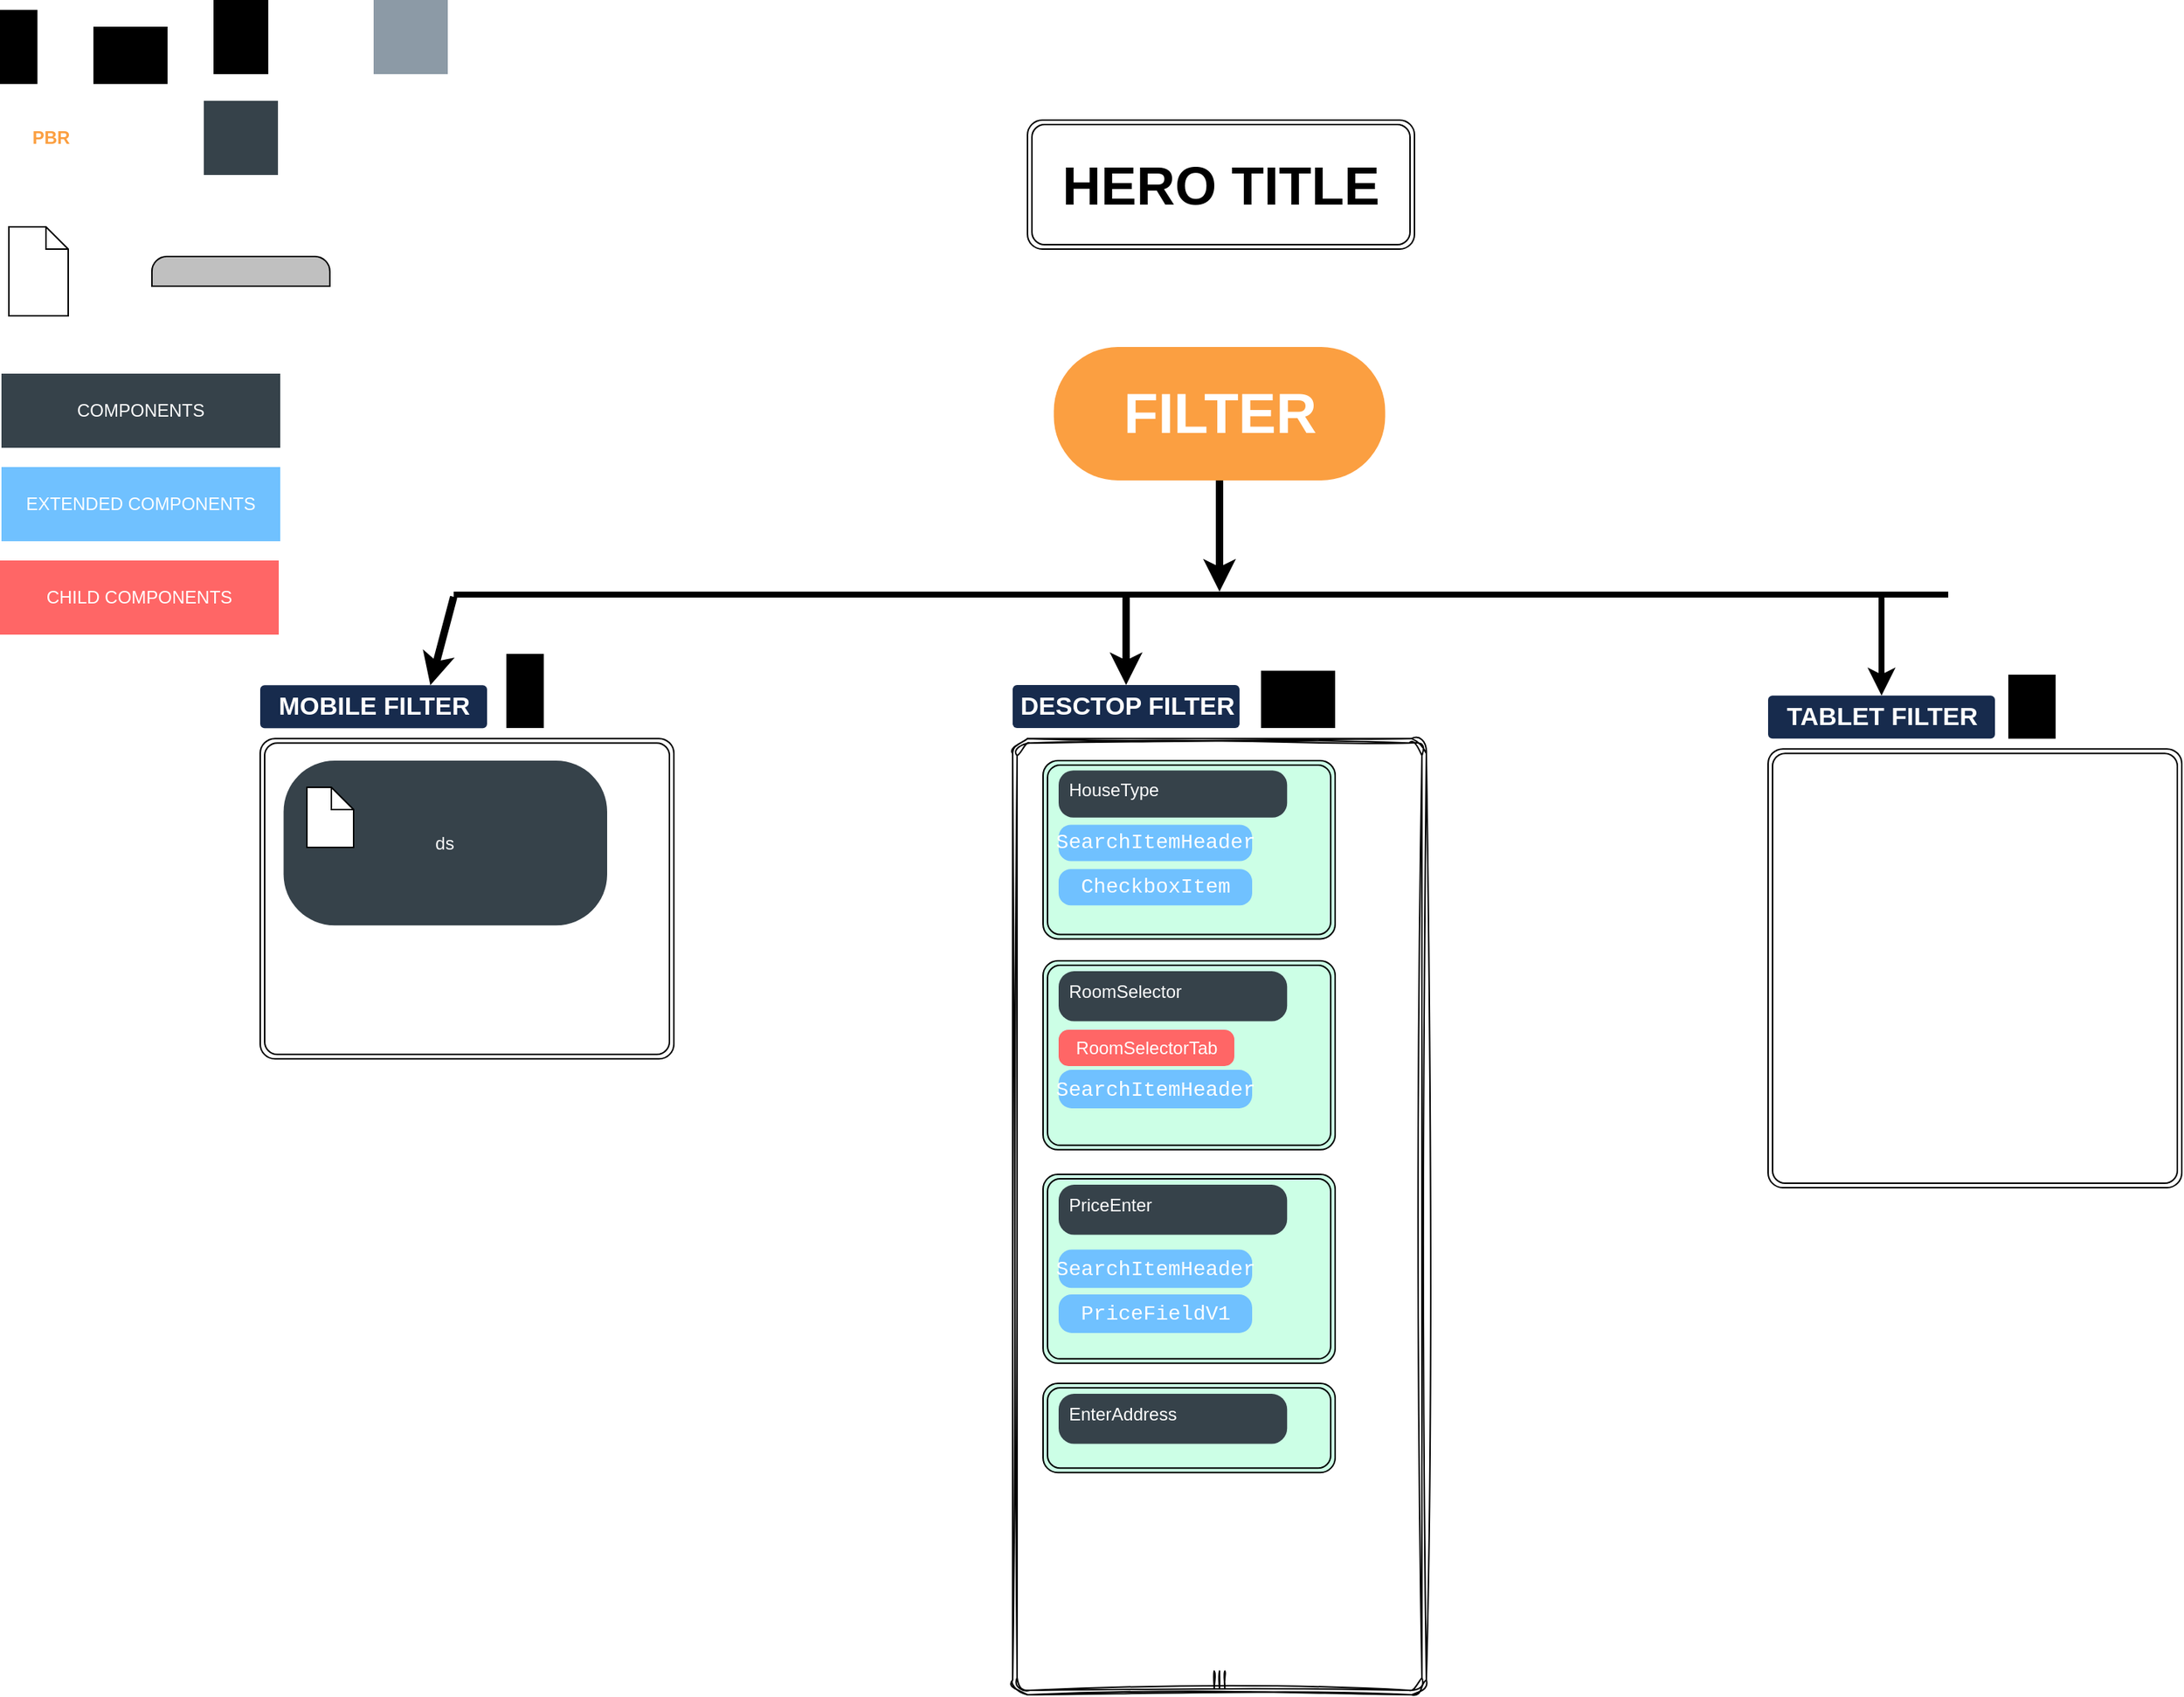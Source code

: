 <mxfile>
    <diagram id="6qazkZh8FBCU-vH0lMNc" name="Page-1">
        <mxGraphModel dx="421" dy="232" grid="1" gridSize="9" guides="1" tooltips="1" connect="1" arrows="1" fold="1" page="1" pageScale="1" pageWidth="1654" pageHeight="2336" math="0" shadow="0">
            <root>
                <mxCell id="0"/>
                <mxCell id="1" parent="0"/>
                <mxCell id="14" value="" style="sketch=0;verticalLabelPosition=bottom;sketch=0;aspect=fixed;html=1;verticalAlign=top;strokeColor=none;fillColor=#000000;align=center;outlineConnect=0;pointerEvents=1;shape=mxgraph.citrix2.desktop;" vertex="1" parent="1">
                    <mxGeometry x="99" y="126" width="50" height="38.66" as="geometry"/>
                </mxCell>
                <mxCell id="15" value="" style="sketch=0;verticalLabelPosition=bottom;sketch=0;aspect=fixed;html=1;verticalAlign=top;strokeColor=none;fillColor=#000000;align=center;outlineConnect=0;pointerEvents=1;shape=mxgraph.citrix2.mobile;" vertex="1" parent="1">
                    <mxGeometry x="36" y="114.66" width="25.255" height="50" as="geometry"/>
                </mxCell>
                <mxCell id="33" value="" style="points=[[0.25,0,0],[0.5,0,0],[0.75,0,0],[1,0.25,0],[1,0.5,0],[1,0.75,0],[0.75,1,0],[0.5,1,0],[0.25,1,0],[0,0.75,0],[0,0.5,0],[0,0.25,0]];shape=mxgraph.bpmn.task;whiteSpace=wrap;rectStyle=rounded;size=10;html=1;container=1;expand=1;collapsible=0;taskMarker=abstract;bpmnShapeType=transaction;movable=0;recursiveResize=0;" vertex="1" parent="1">
                    <mxGeometry x="1228.5" y="613.1" width="279" height="295.9" as="geometry"/>
                </mxCell>
                <mxCell id="16" value="" style="sketch=0;verticalLabelPosition=bottom;sketch=0;aspect=fixed;html=1;verticalAlign=top;strokeColor=none;fillColor=#000000;align=center;outlineConnect=0;pointerEvents=1;shape=mxgraph.citrix2.tablet;" vertex="1" parent="1">
                    <mxGeometry x="180" y="108" width="36.925" height="50" as="geometry"/>
                </mxCell>
                <mxCell id="62" value="&lt;span style=&quot;font-size: 17px;&quot;&gt;&lt;b&gt;&lt;font style=&quot;color: rgb(255, 255, 255);&quot;&gt;MOBILE FILTER&lt;/font&gt;&lt;/b&gt;&lt;/span&gt;" style="rounded=1;arcSize=10;fillColor=#172B4D;strokeColor=none;html=1;fontSize=11;align=center;fontColor=#ffffff;fontStyle=0;fontSize=11;sketch=0;" vertex="1" parent="1">
                    <mxGeometry x="211.5" y="570.1" width="153" height="29" as="geometry"/>
                </mxCell>
                <mxCell id="63" value="&lt;span style=&quot;font-size: 17px;&quot;&gt;&lt;b&gt;&lt;font style=&quot;color: rgb(255, 255, 255);&quot;&gt;DESCTOP FILTER&lt;/font&gt;&lt;/b&gt;&lt;/span&gt;" style="rounded=1;arcSize=10;fillColor=#172B4D;strokeColor=none;html=1;fontSize=11;align=center;fontColor=#ffffff;fontStyle=0;fontSize=11;sketch=0;" vertex="1" parent="1">
                    <mxGeometry x="719" y="570" width="153" height="29" as="geometry"/>
                </mxCell>
                <mxCell id="64" value="&lt;span style=&quot;font-size: 17px;&quot;&gt;&lt;b&gt;&lt;font style=&quot;color: rgb(255, 255, 255);&quot;&gt;TABLET FILTER&lt;/font&gt;&lt;/b&gt;&lt;/span&gt;" style="rounded=1;arcSize=10;fillColor=#172B4D;strokeColor=none;html=1;fontSize=11;align=center;fontColor=#ffffff;fontStyle=0;fontSize=11;sketch=0;" vertex="1" parent="1">
                    <mxGeometry x="1228.5" y="577.1" width="153" height="29" as="geometry"/>
                </mxCell>
                <mxCell id="17" value="" style="fillColor=#36424A;strokeColor=none;whiteSpace=wrap;html=1;" vertex="1" parent="1">
                    <mxGeometry x="173.46" y="176" width="50" height="50" as="geometry"/>
                </mxCell>
                <mxCell id="18" value="" style="fillColor=#8C9AA6;strokeColor=none;whiteSpace=wrap;html=1;" vertex="1" parent="1">
                    <mxGeometry x="288" y="108" width="50" height="50" as="geometry"/>
                </mxCell>
                <mxCell id="84" style="edgeStyle=none;html=1;strokeWidth=5;" edge="1" parent="1" source="19" target="78">
                    <mxGeometry relative="1" as="geometry"/>
                </mxCell>
                <mxCell id="19" value="&lt;font style=&quot;font-size: 38px;&quot;&gt;&lt;b style=&quot;&quot;&gt;FILTER&lt;/b&gt;&lt;/font&gt;" style="rounded=1;whiteSpace=wrap;html=1;fillColor=#FB9F41;strokeColor=none;fontColor=#FFFFFF;whiteSpace=wrap;arcSize=48;" vertex="1" parent="1">
                    <mxGeometry x="746.75" y="342" width="223.5" height="90" as="geometry"/>
                </mxCell>
                <mxCell id="20" value="PBR" style="text;verticalAlign=middle;align=center;fontColor=#FB9F41;fontStyle=1;html=1;whiteSpace=wrap;" vertex="1" parent="1">
                    <mxGeometry x="42" y="189" width="57" height="24" as="geometry"/>
                </mxCell>
                <mxCell id="28" value="" style="shape=mxgraph.bpmn.data;labelPosition=center;verticalLabelPosition=bottom;align=center;verticalAlign=top;size=15;html=1;" vertex="1" parent="1">
                    <mxGeometry x="42" y="261" width="40" height="60" as="geometry"/>
                </mxCell>
                <mxCell id="29" value="&lt;b&gt;&lt;font style=&quot;font-size: 36px;&quot;&gt;HERO TITLE&lt;/font&gt;&lt;/b&gt;" style="points=[[0.25,0,0],[0.5,0,0],[0.75,0,0],[1,0.25,0],[1,0.5,0],[1,0.75,0],[0.75,1,0],[0.5,1,0],[0.25,1,0],[0,0.75,0],[0,0.5,0],[0,0.25,0]];shape=mxgraph.bpmn.task;whiteSpace=wrap;rectStyle=rounded;size=10;html=1;container=1;expand=0;collapsible=0;taskMarker=abstract;bpmnShapeType=transaction;" vertex="1" parent="1">
                    <mxGeometry x="729" y="189" width="261" height="87" as="geometry"/>
                </mxCell>
                <mxCell id="30" value="" style="shape=mxgraph.bpmn.task;part=1;taskMarker=abstract;rectStyle=rounded;bottomRightStyle=square;bottomLeftStyle=square;fillColor=#C0C0C0;whiteSpace=wrap;html=1;" vertex="1" parent="1">
                    <mxGeometry x="138.46" y="281" width="120" height="20" as="geometry"/>
                </mxCell>
                <mxCell id="34" value="" style="sketch=0;verticalLabelPosition=bottom;sketch=0;aspect=fixed;html=1;verticalAlign=top;strokeColor=none;fillColor=#000000;align=center;outlineConnect=0;pointerEvents=1;shape=mxgraph.citrix2.tablet;" vertex="1" parent="1">
                    <mxGeometry x="1390.5" y="563" width="31.91" height="43.2" as="geometry"/>
                </mxCell>
                <mxCell id="65" value="" style="edgeStyle=none;html=1;" edge="1" parent="1" source="36">
                    <mxGeometry relative="1" as="geometry">
                        <mxPoint x="287.996" y="405.318" as="targetPoint"/>
                    </mxGeometry>
                </mxCell>
                <mxCell id="66" value="" style="points=[[0.25,0,0],[0.5,0,0],[0.75,0,0],[1,0.25,0],[1,0.5,0],[1,0.75,0],[0.75,1,0],[0.5,1,0],[0.25,1,0],[0,0.75,0],[0,0.5,0],[0,0.25,0]];shape=mxgraph.bpmn.task;whiteSpace=wrap;rectStyle=rounded;size=10;html=1;container=1;expand=0;collapsible=0;taskMarker=abstract;bpmnShapeType=transaction;fontColor=#FFFFFF;strokeColor=default;sketch=1;curveFitting=1;jiggle=2;isLoopMultiParallel=1;connectable=0;movable=0;recursiveResize=0;" vertex="1" parent="1">
                    <mxGeometry x="719" y="606.1" width="279" height="644.9" as="geometry"/>
                </mxCell>
                <mxCell id="95" value="" style="points=[[0.25,0,0],[0.5,0,0],[0.75,0,0],[1,0.25,0],[1,0.5,0],[1,0.75,0],[0.75,1,0],[0.5,1,0],[0.25,1,0],[0,0.75,0],[0,0.5,0],[0,0.25,0]];shape=mxgraph.bpmn.task;whiteSpace=wrap;rectStyle=rounded;size=10;html=1;container=1;expand=0;collapsible=0;taskMarker=abstract;bpmnShapeType=transaction;fontColor=#FFFFFF;fillColor=#CCFFE6;connectable=0;movable=1;" vertex="1" parent="66">
                    <mxGeometry x="20.5" y="14.838" width="197" height="120.274" as="geometry"/>
                </mxCell>
                <mxCell id="96" value="HouseType" style="fillColor=#36424A;strokeColor=none;whiteSpace=wrap;html=1;rounded=1;arcSize=31;fontColor=#FFFFFF;connectable=0;movable=0;align=left;spacingLeft=5;spacingBottom=5;spacingRight=5;" vertex="1" parent="95">
                    <mxGeometry x="10.501" y="6.651" width="154.098" height="31.795" as="geometry"/>
                </mxCell>
                <mxCell id="94" value="&lt;div style=&quot;font-family: Consolas, &amp;quot;Courier New&amp;quot;, monospace; font-size: 14px; line-height: 19px; white-space: pre;&quot;&gt;&lt;span&gt;&lt;font style=&quot;color: rgb(255, 255, 255);&quot;&gt;SearchItemHeader&lt;/font&gt;&lt;/span&gt;&lt;/div&gt;" style="fillColor=light-dark(#70c1ff, #0c2100);strokeColor=none;whiteSpace=wrap;html=1;fontColor=#FFFFFF;rounded=1;arcSize=34;connectable=0;movable=0;" vertex="1" parent="95">
                    <mxGeometry x="10.5" y="43.29" width="130.5" height="24.488" as="geometry"/>
                </mxCell>
                <mxCell id="99" value="&lt;div style=&quot;font-family: Consolas, &amp;quot;Courier New&amp;quot;, monospace; font-size: 14px; line-height: 19px; white-space: pre;&quot;&gt;&lt;div style=&quot;line-height: 19px;&quot;&gt;&lt;span&gt;&lt;font style=&quot;color: rgb(255, 255, 255);&quot;&gt;CheckboxItem&lt;/font&gt;&lt;/span&gt;&lt;/div&gt;&lt;/div&gt;" style="fillColor=light-dark(#70c1ff, #0c2100);strokeColor=none;whiteSpace=wrap;html=1;fontColor=#FFFFFF;rounded=1;arcSize=34;connectable=0;movable=0;" vertex="1" parent="95">
                    <mxGeometry x="10.5" y="73.173" width="130.5" height="24.488" as="geometry"/>
                </mxCell>
                <mxCell id="100" value="" style="points=[[0.25,0,0],[0.5,0,0],[0.75,0,0],[1,0.25,0],[1,0.5,0],[1,0.75,0],[0.75,1,0],[0.5,1,0],[0.25,1,0],[0,0.75,0],[0,0.5,0],[0,0.25,0]];shape=mxgraph.bpmn.task;whiteSpace=wrap;rectStyle=rounded;size=10;html=1;container=1;expand=0;collapsible=0;taskMarker=abstract;bpmnShapeType=transaction;fontColor=#FFFFFF;fillColor=#CCFFE6;connectable=0;movable=1;" vertex="1" parent="66">
                    <mxGeometry x="20.5" y="149.899" width="197" height="127.436" as="geometry"/>
                </mxCell>
                <mxCell id="101" value="RoomSelector" style="fillColor=#36424A;strokeColor=none;whiteSpace=wrap;html=1;rounded=1;arcSize=31;fontColor=#FFFFFF;connectable=0;movable=0;align=left;spacingLeft=5;spacingBottom=5;spacingRight=5;" vertex="1" parent="100">
                    <mxGeometry x="10.501" y="7.047" width="154.098" height="33.688" as="geometry"/>
                </mxCell>
                <mxCell id="106" value="RoomSelectorTab" style="fillColor=light-dark(#FF6666,#0C2100);strokeColor=none;whiteSpace=wrap;html=1;fontColor=#FFFFFF;rounded=1;arcSize=27;connectable=0;movable=0;" vertex="1" parent="100">
                    <mxGeometry x="10.5" y="46.558" width="118.5" height="24.427" as="geometry"/>
                </mxCell>
                <mxCell id="107" value="&lt;div style=&quot;font-family: Consolas, &amp;quot;Courier New&amp;quot;, monospace; font-size: 14px; line-height: 19px; white-space: pre;&quot;&gt;&lt;div style=&quot;line-height: 19px;&quot;&gt;&lt;div style=&quot;line-height: 19px;&quot;&gt;&lt;span&gt;&lt;font style=&quot;color: rgb(255, 255, 255);&quot;&gt;SearchItemHeader&lt;/font&gt;&lt;/span&gt;&lt;/div&gt;&lt;/div&gt;&lt;/div&gt;" style="fillColor=light-dark(#70c1ff, #0c2100);strokeColor=none;whiteSpace=wrap;html=1;fontColor=#FFFFFF;rounded=1;arcSize=34;connectable=0;movable=0;" vertex="1" parent="100">
                    <mxGeometry x="10.5" y="73.53" width="130.5" height="25.946" as="geometry"/>
                </mxCell>
                <mxCell id="108" value="" style="points=[[0.25,0,0],[0.5,0,0],[0.75,0,0],[1,0.25,0],[1,0.5,0],[1,0.75,0],[0.75,1,0],[0.5,1,0],[0.25,1,0],[0,0.75,0],[0,0.5,0],[0,0.25,0]];shape=mxgraph.bpmn.task;whiteSpace=wrap;rectStyle=rounded;size=10;html=1;container=1;expand=0;collapsible=0;taskMarker=abstract;bpmnShapeType=transaction;fontColor=#FFFFFF;fillColor=#CCFFE6;connectable=0;movable=1;" vertex="1" parent="66">
                    <mxGeometry x="20.5" y="293.899" width="197" height="127.436" as="geometry"/>
                </mxCell>
                <mxCell id="109" value="PriceEnter" style="fillColor=#36424A;strokeColor=none;whiteSpace=wrap;html=1;rounded=1;arcSize=31;fontColor=#FFFFFF;connectable=0;movable=0;align=left;spacingBottom=5;spacingLeft=5;spacingRight=5;" vertex="1" parent="108">
                    <mxGeometry x="10.501" y="7.047" width="154.098" height="33.688" as="geometry"/>
                </mxCell>
                <mxCell id="112" value="&lt;div style=&quot;font-family: Consolas, &amp;quot;Courier New&amp;quot;, monospace; font-size: 14px; line-height: 19px; white-space: pre;&quot;&gt;&lt;div style=&quot;line-height: 19px;&quot;&gt;&lt;div style=&quot;line-height: 19px;&quot;&gt;&lt;span&gt;&lt;font style=&quot;color: rgb(255, 255, 255);&quot;&gt;SearchItemHeader&lt;/font&gt;&lt;/span&gt;&lt;/div&gt;&lt;/div&gt;&lt;/div&gt;" style="fillColor=light-dark(#70c1ff, #0c2100);strokeColor=none;whiteSpace=wrap;html=1;fontColor=#FFFFFF;rounded=1;arcSize=34;connectable=0;movable=1;" vertex="1" parent="108">
                    <mxGeometry x="10.5" y="50.74" width="130.5" height="25.946" as="geometry"/>
                </mxCell>
                <mxCell id="113" value="&lt;div style=&quot;font-family: Consolas, &amp;quot;Courier New&amp;quot;, monospace; font-size: 14px; line-height: 19px; white-space: pre;&quot;&gt;&lt;div style=&quot;line-height: 19px;&quot;&gt;&lt;div style=&quot;line-height: 19px;&quot;&gt;&lt;div style=&quot;line-height: 19px;&quot;&gt;&lt;span&gt;&lt;font style=&quot;color: rgb(255, 255, 255);&quot;&gt;PriceFieldV1&lt;/font&gt;&lt;/span&gt;&lt;/div&gt;&lt;/div&gt;&lt;/div&gt;&lt;/div&gt;" style="fillColor=light-dark(#70c1ff, #0c2100);strokeColor=none;whiteSpace=wrap;html=1;fontColor=#FFFFFF;rounded=1;arcSize=34;connectable=0;movable=1;" vertex="1" parent="108">
                    <mxGeometry x="10.5" y="81.0" width="130.5" height="25.946" as="geometry"/>
                </mxCell>
                <mxCell id="114" value="" style="points=[[0.25,0,0],[0.5,0,0],[0.75,0,0],[1,0.25,0],[1,0.5,0],[1,0.75,0],[0.75,1,0],[0.5,1,0],[0.25,1,0],[0,0.75,0],[0,0.5,0],[0,0.25,0]];shape=mxgraph.bpmn.task;whiteSpace=wrap;rectStyle=rounded;size=10;html=1;container=1;expand=0;collapsible=0;taskMarker=abstract;bpmnShapeType=transaction;fontColor=#FFFFFF;fillColor=#CCFFE6;connectable=0;movable=1;recursiveResize=0;" vertex="1" parent="66">
                    <mxGeometry x="20.5" y="434.9" width="197" height="60.1" as="geometry"/>
                </mxCell>
                <mxCell id="115" value="EnterAddress" style="fillColor=#36424A;strokeColor=none;whiteSpace=wrap;html=1;rounded=1;arcSize=31;fontColor=#FFFFFF;connectable=0;movable=0;align=left;spacingBottom=5;spacingLeft=5;spacingRight=5;horizontal=1;expand=0;" vertex="1" parent="114">
                    <mxGeometry x="10.501" y="7.047" width="154.098" height="33.688" as="geometry"/>
                </mxCell>
                <mxCell id="67" value="" style="points=[[0.25,0,0],[0.5,0,0],[0.75,0,0],[1,0.25,0],[1,0.5,0],[1,0.75,0],[0.75,1,0],[0.5,1,0],[0.25,1,0],[0,0.75,0],[0,0.5,0],[0,0.25,0]];shape=mxgraph.bpmn.task;whiteSpace=wrap;rectStyle=rounded;size=10;html=1;container=1;expand=0;collapsible=0;taskMarker=abstract;bpmnShapeType=transaction;movable=0;recursiveResize=0;" vertex="1" parent="1">
                    <mxGeometry x="211.5" y="606.1" width="279" height="216" as="geometry"/>
                </mxCell>
                <mxCell id="86" value="ds" style="fillColor=#36424A;strokeColor=none;whiteSpace=wrap;html=1;rounded=1;arcSize=31;fontColor=#FFFFFF;" vertex="1" parent="67">
                    <mxGeometry x="15.76" y="14.9" width="218.24" height="111.1" as="geometry"/>
                </mxCell>
                <mxCell id="88" value="" style="shape=mxgraph.bpmn.data;labelPosition=center;verticalLabelPosition=bottom;align=center;verticalAlign=top;size=15;html=1;" vertex="1" parent="67">
                    <mxGeometry x="31.5" y="32.9" width="31.5" height="40.55" as="geometry"/>
                </mxCell>
                <mxCell id="74" value="" style="sketch=0;verticalLabelPosition=bottom;sketch=0;aspect=fixed;html=1;verticalAlign=top;strokeColor=none;fillColor=#000000;align=center;outlineConnect=0;pointerEvents=1;shape=mxgraph.citrix2.mobile;" vertex="1" parent="1">
                    <mxGeometry x="377.5" y="549" width="25.255" height="50" as="geometry"/>
                </mxCell>
                <mxCell id="75" value="" style="sketch=0;verticalLabelPosition=bottom;sketch=0;aspect=fixed;html=1;verticalAlign=top;strokeColor=none;fillColor=#000000;align=center;outlineConnect=0;pointerEvents=1;shape=mxgraph.citrix2.desktop;" vertex="1" parent="1">
                    <mxGeometry x="886.5" y="560.34" width="50" height="38.66" as="geometry"/>
                </mxCell>
                <mxCell id="83" style="edgeStyle=none;html=1;entryX=0.75;entryY=0;entryDx=0;entryDy=0;strokeWidth=5;" edge="1" parent="1" source="78" target="62">
                    <mxGeometry relative="1" as="geometry"/>
                </mxCell>
                <mxCell id="78" value="" style="line;strokeWidth=4;html=1;perimeter=backbonePerimeter;points=[];outlineConnect=0;" vertex="1" parent="1">
                    <mxGeometry x="342" y="504" width="1008" height="10" as="geometry"/>
                </mxCell>
                <mxCell id="82" style="edgeStyle=none;html=1;entryX=0.5;entryY=0;entryDx=0;entryDy=0;strokeWidth=4;" edge="1" parent="1" source="78" target="64">
                    <mxGeometry relative="1" as="geometry"/>
                </mxCell>
                <mxCell id="85" style="edgeStyle=none;html=1;entryX=0.5;entryY=0;entryDx=0;entryDy=0;strokeWidth=5;" edge="1" parent="1" source="78" target="63">
                    <mxGeometry relative="1" as="geometry"/>
                </mxCell>
                <mxCell id="92" value="COMPONENTS" style="fillColor=#36424A;strokeColor=none;whiteSpace=wrap;html=1;fontColor=#FFFFFF;" vertex="1" parent="1">
                    <mxGeometry x="37" y="360" width="188" height="50" as="geometry"/>
                </mxCell>
                <mxCell id="93" value="EXTENDED COMPONENTS" style="fillColor=light-dark(#70c1ff, #0c2100);strokeColor=none;whiteSpace=wrap;html=1;fontColor=#FFFFFF;" vertex="1" parent="1">
                    <mxGeometry x="37" y="423" width="188" height="50" as="geometry"/>
                </mxCell>
                <mxCell id="105" value="CHILD COMPONENTS" style="fillColor=light-dark(#FF6666,#0C2100);strokeColor=none;whiteSpace=wrap;html=1;fontColor=#FFFFFF;" vertex="1" parent="1">
                    <mxGeometry x="36" y="486" width="188" height="50" as="geometry"/>
                </mxCell>
            </root>
        </mxGraphModel>
    </diagram>
</mxfile>